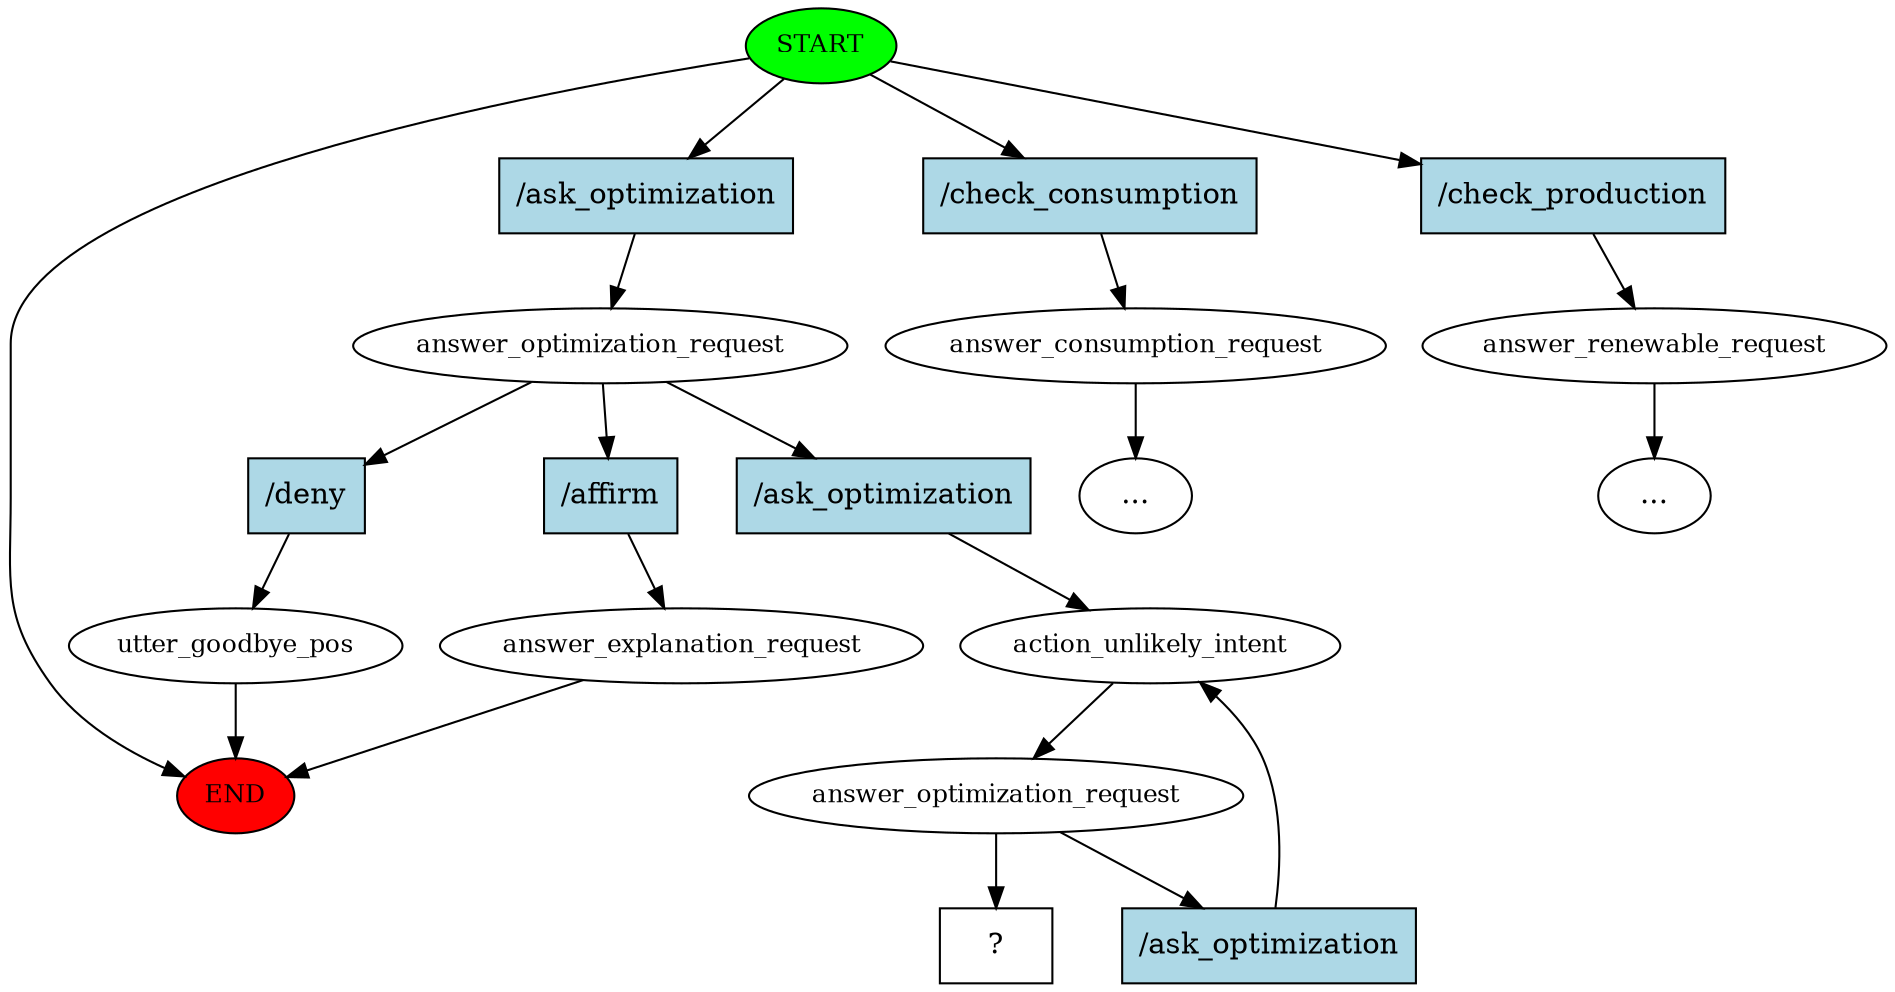 digraph  {
0 [class="start active", fillcolor=green, fontsize=12, label=START, style=filled];
"-1" [class=end, fillcolor=red, fontsize=12, label=END, style=filled];
1 [class=active, fontsize=12, label=answer_optimization_request];
2 [class="", fontsize=12, label=utter_goodbye_pos];
4 [class="", fontsize=12, label=answer_explanation_request];
5 [class="", fontsize=12, label=answer_consumption_request];
6 [class="", fontsize=12, label=answer_renewable_request];
"-4" [class=ellipsis, label="..."];
"-5" [class=ellipsis, label="..."];
9 [class=active, fontsize=12, label=action_unlikely_intent];
10 [class=active, fontsize=12, label=answer_optimization_request];
13 [class="intent dashed active", label="  ?  ", shape=rect];
14 [class="intent active", fillcolor=lightblue, label="/ask_optimization", shape=rect, style=filled];
15 [class=intent, fillcolor=lightblue, label="/check_consumption", shape=rect, style=filled];
16 [class=intent, fillcolor=lightblue, label="/check_production", shape=rect, style=filled];
17 [class=intent, fillcolor=lightblue, label="/deny", shape=rect, style=filled];
18 [class=intent, fillcolor=lightblue, label="/affirm", shape=rect, style=filled];
19 [class="intent active", fillcolor=lightblue, label="/ask_optimization", shape=rect, style=filled];
20 [class="intent active", fillcolor=lightblue, label="/ask_optimization", shape=rect, style=filled];
0 -> "-1"  [class="", key=NONE, label=""];
0 -> 14  [class=active, key=0];
0 -> 15  [class="", key=0];
0 -> 16  [class="", key=0];
1 -> 17  [class="", key=0];
1 -> 18  [class="", key=0];
1 -> 19  [class=active, key=0];
2 -> "-1"  [class="", key=NONE, label=""];
4 -> "-1"  [class="", key=NONE, label=""];
5 -> "-5"  [class="", key=NONE, label=""];
6 -> "-4"  [class="", key=NONE, label=""];
9 -> 10  [class=active, key=NONE, label=""];
10 -> 13  [class=active, key=NONE, label=""];
10 -> 20  [class=active, key=0];
14 -> 1  [class=active, key=0];
15 -> 5  [class="", key=0];
16 -> 6  [class="", key=0];
17 -> 2  [class="", key=0];
18 -> 4  [class="", key=0];
19 -> 9  [class=active, key=0];
20 -> 9  [class=active, key=0];
}
